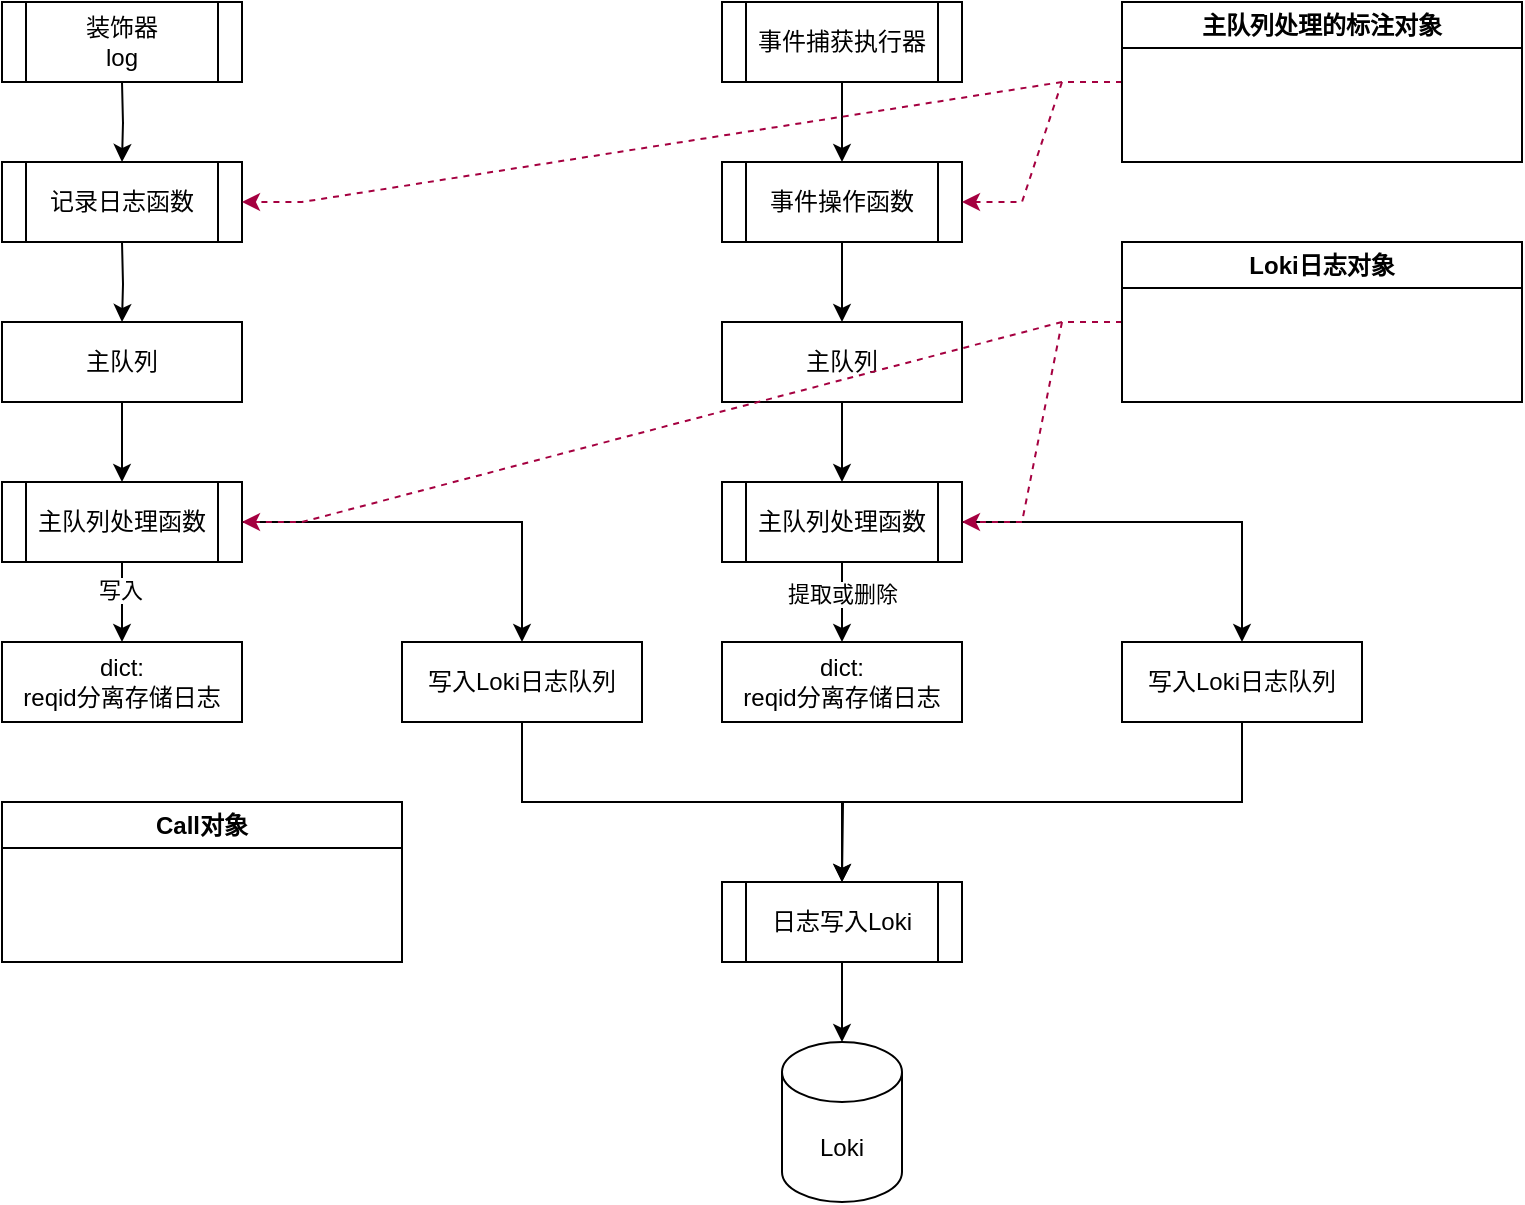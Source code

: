 <mxfile version="26.1.1">
  <diagram name="Page-1" id="L0CMIegV1VLtob1kmPIR">
    <mxGraphModel dx="1434" dy="738" grid="1" gridSize="10" guides="1" tooltips="1" connect="1" arrows="1" fold="1" page="1" pageScale="1" pageWidth="850" pageHeight="1100" math="0" shadow="0">
      <root>
        <mxCell id="0" />
        <mxCell id="1" parent="0" />
        <mxCell id="jNp-3TdlRxS_LNZfibel-6" style="edgeStyle=orthogonalEdgeStyle;rounded=0;orthogonalLoop=1;jettySize=auto;html=1;" edge="1" parent="1">
          <mxGeometry relative="1" as="geometry">
            <mxPoint x="100" y="80" as="sourcePoint" />
            <mxPoint x="100" y="120" as="targetPoint" />
          </mxGeometry>
        </mxCell>
        <mxCell id="jNp-3TdlRxS_LNZfibel-7" style="edgeStyle=orthogonalEdgeStyle;rounded=0;orthogonalLoop=1;jettySize=auto;html=1;entryX=0.5;entryY=0;entryDx=0;entryDy=0;" edge="1" parent="1" target="jNp-3TdlRxS_LNZfibel-3">
          <mxGeometry relative="1" as="geometry">
            <mxPoint x="100" y="160" as="sourcePoint" />
          </mxGeometry>
        </mxCell>
        <mxCell id="jNp-3TdlRxS_LNZfibel-11" style="edgeStyle=orthogonalEdgeStyle;rounded=0;orthogonalLoop=1;jettySize=auto;html=1;entryX=0.5;entryY=0;entryDx=0;entryDy=0;" edge="1" parent="1" source="jNp-3TdlRxS_LNZfibel-3" target="jNp-3TdlRxS_LNZfibel-10">
          <mxGeometry relative="1" as="geometry" />
        </mxCell>
        <mxCell id="jNp-3TdlRxS_LNZfibel-3" value="主队列" style="rounded=0;whiteSpace=wrap;html=1;" vertex="1" parent="1">
          <mxGeometry x="40" y="200" width="120" height="40" as="geometry" />
        </mxCell>
        <mxCell id="jNp-3TdlRxS_LNZfibel-4" value="dict:&lt;div&gt;reqid分离存储日志&lt;/div&gt;" style="rounded=0;whiteSpace=wrap;html=1;" vertex="1" parent="1">
          <mxGeometry x="40" y="360" width="120" height="40" as="geometry" />
        </mxCell>
        <mxCell id="jNp-3TdlRxS_LNZfibel-5" value="Loki" style="shape=cylinder3;whiteSpace=wrap;html=1;boundedLbl=1;backgroundOutline=1;size=15;" vertex="1" parent="1">
          <mxGeometry x="430" y="560" width="60" height="80" as="geometry" />
        </mxCell>
        <mxCell id="jNp-3TdlRxS_LNZfibel-8" value="装饰器&lt;div&gt;log&lt;/div&gt;" style="shape=process;whiteSpace=wrap;html=1;backgroundOutline=1;" vertex="1" parent="1">
          <mxGeometry x="40" y="40" width="120" height="40" as="geometry" />
        </mxCell>
        <mxCell id="jNp-3TdlRxS_LNZfibel-9" value="记录日志函数" style="shape=process;whiteSpace=wrap;html=1;backgroundOutline=1;" vertex="1" parent="1">
          <mxGeometry x="40" y="120" width="120" height="40" as="geometry" />
        </mxCell>
        <mxCell id="jNp-3TdlRxS_LNZfibel-12" style="edgeStyle=orthogonalEdgeStyle;rounded=0;orthogonalLoop=1;jettySize=auto;html=1;entryX=0.5;entryY=0;entryDx=0;entryDy=0;" edge="1" parent="1" source="jNp-3TdlRxS_LNZfibel-10" target="jNp-3TdlRxS_LNZfibel-4">
          <mxGeometry relative="1" as="geometry" />
        </mxCell>
        <mxCell id="jNp-3TdlRxS_LNZfibel-39" value="写入" style="edgeLabel;html=1;align=center;verticalAlign=middle;resizable=0;points=[];" vertex="1" connectable="0" parent="jNp-3TdlRxS_LNZfibel-12">
          <mxGeometry x="-0.3" y="-1" relative="1" as="geometry">
            <mxPoint as="offset" />
          </mxGeometry>
        </mxCell>
        <mxCell id="jNp-3TdlRxS_LNZfibel-16" style="edgeStyle=orthogonalEdgeStyle;rounded=0;orthogonalLoop=1;jettySize=auto;html=1;entryX=0.5;entryY=0;entryDx=0;entryDy=0;" edge="1" parent="1" source="jNp-3TdlRxS_LNZfibel-10" target="jNp-3TdlRxS_LNZfibel-15">
          <mxGeometry relative="1" as="geometry" />
        </mxCell>
        <mxCell id="jNp-3TdlRxS_LNZfibel-10" value="主队列处理函数" style="shape=process;whiteSpace=wrap;html=1;backgroundOutline=1;" vertex="1" parent="1">
          <mxGeometry x="40" y="280" width="120" height="40" as="geometry" />
        </mxCell>
        <mxCell id="jNp-3TdlRxS_LNZfibel-18" style="edgeStyle=orthogonalEdgeStyle;rounded=0;orthogonalLoop=1;jettySize=auto;html=1;entryX=0.5;entryY=0;entryDx=0;entryDy=0;" edge="1" parent="1" source="jNp-3TdlRxS_LNZfibel-14" target="jNp-3TdlRxS_LNZfibel-17">
          <mxGeometry relative="1" as="geometry" />
        </mxCell>
        <mxCell id="jNp-3TdlRxS_LNZfibel-14" value="事件捕获执行器" style="shape=process;whiteSpace=wrap;html=1;backgroundOutline=1;" vertex="1" parent="1">
          <mxGeometry x="400" y="40" width="120" height="40" as="geometry" />
        </mxCell>
        <mxCell id="jNp-3TdlRxS_LNZfibel-29" style="edgeStyle=orthogonalEdgeStyle;rounded=0;orthogonalLoop=1;jettySize=auto;html=1;entryX=0.5;entryY=0;entryDx=0;entryDy=0;exitX=0.5;exitY=1;exitDx=0;exitDy=0;" edge="1" parent="1" source="jNp-3TdlRxS_LNZfibel-15" target="jNp-3TdlRxS_LNZfibel-28">
          <mxGeometry relative="1" as="geometry" />
        </mxCell>
        <mxCell id="jNp-3TdlRxS_LNZfibel-15" value="写入Loki日志队列" style="rounded=0;whiteSpace=wrap;html=1;" vertex="1" parent="1">
          <mxGeometry x="240" y="360" width="120" height="40" as="geometry" />
        </mxCell>
        <mxCell id="jNp-3TdlRxS_LNZfibel-20" style="edgeStyle=orthogonalEdgeStyle;rounded=0;orthogonalLoop=1;jettySize=auto;html=1;entryX=0.5;entryY=0;entryDx=0;entryDy=0;" edge="1" parent="1" source="jNp-3TdlRxS_LNZfibel-17" target="jNp-3TdlRxS_LNZfibel-19">
          <mxGeometry relative="1" as="geometry" />
        </mxCell>
        <mxCell id="jNp-3TdlRxS_LNZfibel-17" value="事件操作函数" style="shape=process;whiteSpace=wrap;html=1;backgroundOutline=1;" vertex="1" parent="1">
          <mxGeometry x="400" y="120" width="120" height="40" as="geometry" />
        </mxCell>
        <mxCell id="jNp-3TdlRxS_LNZfibel-22" style="edgeStyle=orthogonalEdgeStyle;rounded=0;orthogonalLoop=1;jettySize=auto;html=1;entryX=0.5;entryY=0;entryDx=0;entryDy=0;" edge="1" parent="1" source="jNp-3TdlRxS_LNZfibel-19" target="jNp-3TdlRxS_LNZfibel-21">
          <mxGeometry relative="1" as="geometry" />
        </mxCell>
        <mxCell id="jNp-3TdlRxS_LNZfibel-19" value="主队列" style="rounded=0;whiteSpace=wrap;html=1;" vertex="1" parent="1">
          <mxGeometry x="400" y="200" width="120" height="40" as="geometry" />
        </mxCell>
        <mxCell id="jNp-3TdlRxS_LNZfibel-24" style="edgeStyle=orthogonalEdgeStyle;rounded=0;orthogonalLoop=1;jettySize=auto;html=1;entryX=0.5;entryY=0;entryDx=0;entryDy=0;" edge="1" parent="1" source="jNp-3TdlRxS_LNZfibel-21" target="jNp-3TdlRxS_LNZfibel-23">
          <mxGeometry relative="1" as="geometry" />
        </mxCell>
        <mxCell id="jNp-3TdlRxS_LNZfibel-25" value="提取或删除" style="edgeLabel;html=1;align=center;verticalAlign=middle;resizable=0;points=[];" vertex="1" connectable="0" parent="jNp-3TdlRxS_LNZfibel-24">
          <mxGeometry x="-0.2" relative="1" as="geometry">
            <mxPoint as="offset" />
          </mxGeometry>
        </mxCell>
        <mxCell id="jNp-3TdlRxS_LNZfibel-27" style="edgeStyle=orthogonalEdgeStyle;rounded=0;orthogonalLoop=1;jettySize=auto;html=1;" edge="1" parent="1" source="jNp-3TdlRxS_LNZfibel-21" target="jNp-3TdlRxS_LNZfibel-26">
          <mxGeometry relative="1" as="geometry" />
        </mxCell>
        <mxCell id="jNp-3TdlRxS_LNZfibel-21" value="主队列处理函数" style="shape=process;whiteSpace=wrap;html=1;backgroundOutline=1;" vertex="1" parent="1">
          <mxGeometry x="400" y="280" width="120" height="40" as="geometry" />
        </mxCell>
        <mxCell id="jNp-3TdlRxS_LNZfibel-23" value="dict:&lt;div&gt;reqid分离存储日志&lt;/div&gt;" style="rounded=0;whiteSpace=wrap;html=1;" vertex="1" parent="1">
          <mxGeometry x="400" y="360" width="120" height="40" as="geometry" />
        </mxCell>
        <mxCell id="jNp-3TdlRxS_LNZfibel-30" style="edgeStyle=orthogonalEdgeStyle;rounded=0;orthogonalLoop=1;jettySize=auto;html=1;exitX=0.5;exitY=1;exitDx=0;exitDy=0;" edge="1" parent="1" source="jNp-3TdlRxS_LNZfibel-26">
          <mxGeometry relative="1" as="geometry">
            <mxPoint x="460" y="480" as="targetPoint" />
          </mxGeometry>
        </mxCell>
        <mxCell id="jNp-3TdlRxS_LNZfibel-26" value="写入Loki日志队列" style="rounded=0;whiteSpace=wrap;html=1;" vertex="1" parent="1">
          <mxGeometry x="600" y="360" width="120" height="40" as="geometry" />
        </mxCell>
        <mxCell id="jNp-3TdlRxS_LNZfibel-28" value="日志写入Loki" style="shape=process;whiteSpace=wrap;html=1;backgroundOutline=1;" vertex="1" parent="1">
          <mxGeometry x="400" y="480" width="120" height="40" as="geometry" />
        </mxCell>
        <mxCell id="jNp-3TdlRxS_LNZfibel-31" style="edgeStyle=orthogonalEdgeStyle;rounded=0;orthogonalLoop=1;jettySize=auto;html=1;entryX=0.5;entryY=0;entryDx=0;entryDy=0;entryPerimeter=0;" edge="1" parent="1" source="jNp-3TdlRxS_LNZfibel-28" target="jNp-3TdlRxS_LNZfibel-5">
          <mxGeometry relative="1" as="geometry" />
        </mxCell>
        <mxCell id="jNp-3TdlRxS_LNZfibel-34" style="edgeStyle=entityRelationEdgeStyle;rounded=0;orthogonalLoop=1;jettySize=auto;html=1;exitX=0;exitY=0.5;exitDx=0;exitDy=0;entryX=1;entryY=0.5;entryDx=0;entryDy=0;fillColor=#d80073;strokeColor=#A50040;dashed=1;" edge="1" parent="1" source="jNp-3TdlRxS_LNZfibel-32" target="jNp-3TdlRxS_LNZfibel-9">
          <mxGeometry relative="1" as="geometry" />
        </mxCell>
        <mxCell id="jNp-3TdlRxS_LNZfibel-35" style="edgeStyle=entityRelationEdgeStyle;rounded=0;orthogonalLoop=1;jettySize=auto;html=1;entryX=1;entryY=0.5;entryDx=0;entryDy=0;fillColor=#d80073;strokeColor=#A50040;dashed=1;" edge="1" parent="1" source="jNp-3TdlRxS_LNZfibel-32" target="jNp-3TdlRxS_LNZfibel-17">
          <mxGeometry relative="1" as="geometry" />
        </mxCell>
        <mxCell id="jNp-3TdlRxS_LNZfibel-32" value="主队列处理的标注对象" style="swimlane;whiteSpace=wrap;html=1;" vertex="1" parent="1">
          <mxGeometry x="600" y="40" width="200" height="80" as="geometry" />
        </mxCell>
        <mxCell id="jNp-3TdlRxS_LNZfibel-36" style="edgeStyle=entityRelationEdgeStyle;rounded=0;orthogonalLoop=1;jettySize=auto;html=1;entryX=1;entryY=0.5;entryDx=0;entryDy=0;dashed=1;fillColor=#d80073;strokeColor=#A50040;" edge="1" parent="1" source="jNp-3TdlRxS_LNZfibel-33" target="jNp-3TdlRxS_LNZfibel-10">
          <mxGeometry relative="1" as="geometry" />
        </mxCell>
        <mxCell id="jNp-3TdlRxS_LNZfibel-37" style="edgeStyle=entityRelationEdgeStyle;rounded=0;orthogonalLoop=1;jettySize=auto;html=1;entryX=1;entryY=0.5;entryDx=0;entryDy=0;dashed=1;fillColor=#d80073;strokeColor=#A50040;" edge="1" parent="1" source="jNp-3TdlRxS_LNZfibel-33" target="jNp-3TdlRxS_LNZfibel-21">
          <mxGeometry relative="1" as="geometry" />
        </mxCell>
        <mxCell id="jNp-3TdlRxS_LNZfibel-33" value="Loki日志对象" style="swimlane;whiteSpace=wrap;html=1;" vertex="1" parent="1">
          <mxGeometry x="600" y="160" width="200" height="80" as="geometry" />
        </mxCell>
        <mxCell id="jNp-3TdlRxS_LNZfibel-38" value="Call对象" style="swimlane;whiteSpace=wrap;html=1;" vertex="1" parent="1">
          <mxGeometry x="40" y="440" width="200" height="80" as="geometry" />
        </mxCell>
      </root>
    </mxGraphModel>
  </diagram>
</mxfile>
